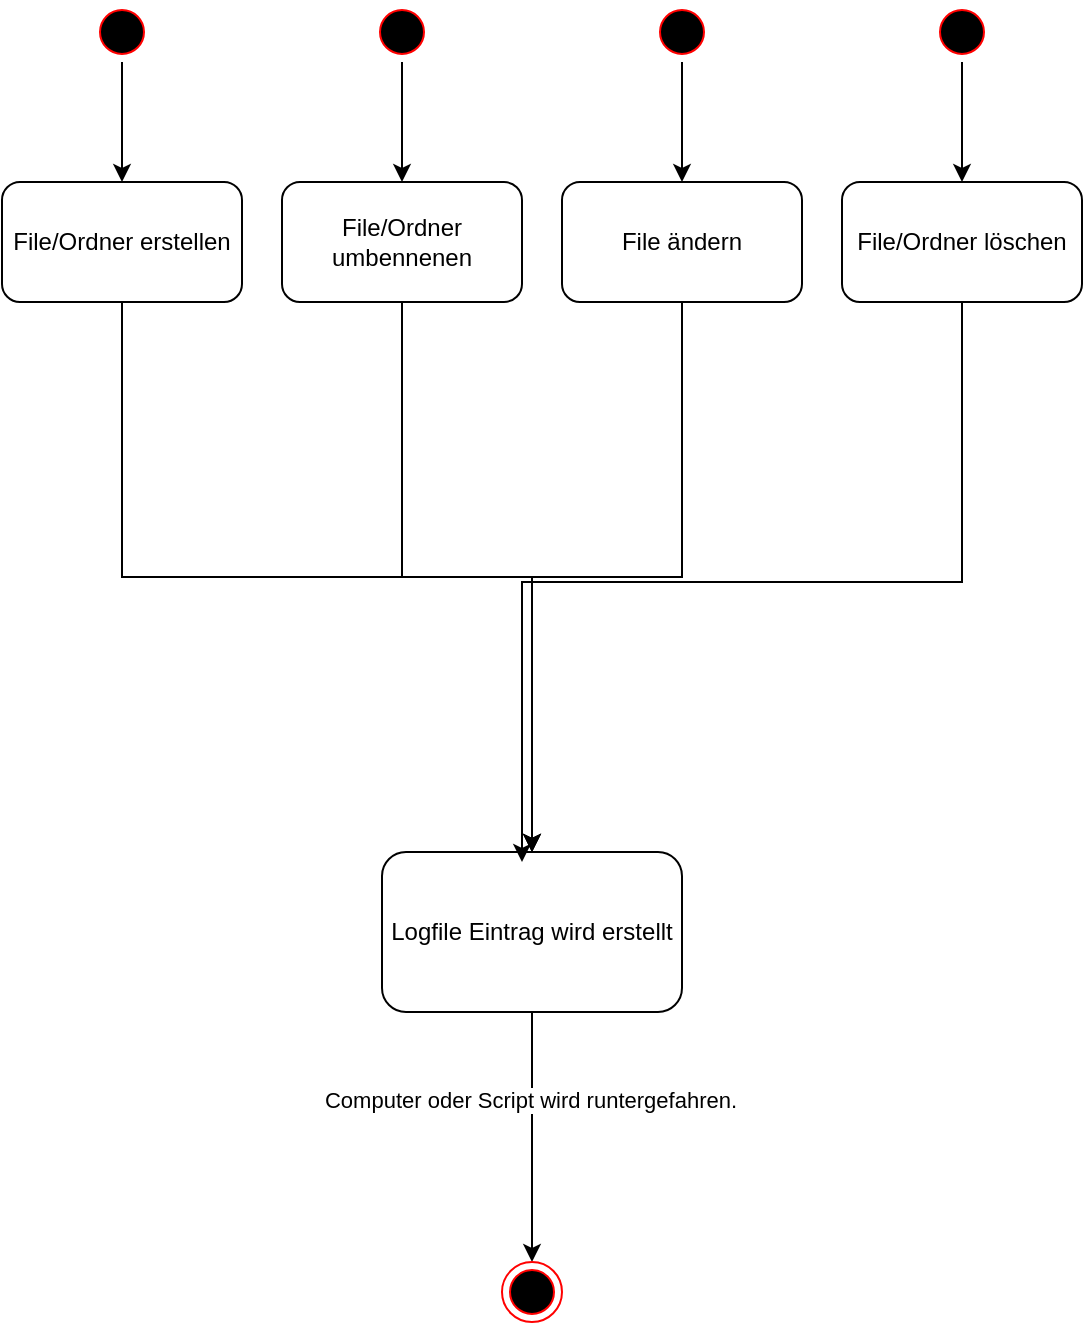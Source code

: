<mxfile version="15.9.1" type="device"><diagram id="yuTgDKVjAbt_Fd_Nv_Xt" name="Page-1"><mxGraphModel dx="2062" dy="1132" grid="1" gridSize="10" guides="1" tooltips="1" connect="1" arrows="1" fold="1" page="1" pageScale="1" pageWidth="827" pageHeight="1169" math="0" shadow="0"><root><mxCell id="0"/><mxCell id="1" parent="0"/><mxCell id="iCCDxgiuW_Ff9el5lUKC-17" style="edgeStyle=orthogonalEdgeStyle;rounded=0;orthogonalLoop=1;jettySize=auto;html=1;exitX=0.5;exitY=1;exitDx=0;exitDy=0;" edge="1" parent="1" source="iCCDxgiuW_Ff9el5lUKC-1" target="iCCDxgiuW_Ff9el5lUKC-3"><mxGeometry relative="1" as="geometry"/></mxCell><mxCell id="iCCDxgiuW_Ff9el5lUKC-1" value="" style="ellipse;html=1;shape=startState;fillColor=#000000;strokeColor=#ff0000;" vertex="1" parent="1"><mxGeometry x="375" y="80" width="30" height="30" as="geometry"/></mxCell><mxCell id="iCCDxgiuW_Ff9el5lUKC-5" style="edgeStyle=orthogonalEdgeStyle;rounded=0;orthogonalLoop=1;jettySize=auto;html=1;exitX=0.5;exitY=1;exitDx=0;exitDy=0;entryX=0.5;entryY=0;entryDx=0;entryDy=0;" edge="1" parent="1" source="iCCDxgiuW_Ff9el5lUKC-3" target="iCCDxgiuW_Ff9el5lUKC-4"><mxGeometry relative="1" as="geometry"/></mxCell><mxCell id="iCCDxgiuW_Ff9el5lUKC-3" value="File/Ordner umbennenen" style="rounded=1;whiteSpace=wrap;html=1;" vertex="1" parent="1"><mxGeometry x="330" y="170" width="120" height="60" as="geometry"/></mxCell><mxCell id="iCCDxgiuW_Ff9el5lUKC-20" style="edgeStyle=orthogonalEdgeStyle;rounded=0;orthogonalLoop=1;jettySize=auto;html=1;exitX=0.5;exitY=1;exitDx=0;exitDy=0;" edge="1" parent="1" source="iCCDxgiuW_Ff9el5lUKC-4" target="iCCDxgiuW_Ff9el5lUKC-19"><mxGeometry relative="1" as="geometry"/></mxCell><mxCell id="iCCDxgiuW_Ff9el5lUKC-21" value="Computer oder Script wird runtergefahren." style="edgeLabel;html=1;align=center;verticalAlign=middle;resizable=0;points=[];" vertex="1" connectable="0" parent="iCCDxgiuW_Ff9el5lUKC-20"><mxGeometry x="-0.296" y="-1" relative="1" as="geometry"><mxPoint as="offset"/></mxGeometry></mxCell><mxCell id="iCCDxgiuW_Ff9el5lUKC-4" value="&lt;span&gt;Logfile Eintrag wird erstellt&lt;/span&gt;" style="rounded=1;whiteSpace=wrap;html=1;" vertex="1" parent="1"><mxGeometry x="380" y="505" width="150" height="80" as="geometry"/></mxCell><mxCell id="iCCDxgiuW_Ff9el5lUKC-16" style="edgeStyle=orthogonalEdgeStyle;rounded=0;orthogonalLoop=1;jettySize=auto;html=1;exitX=0.5;exitY=1;exitDx=0;exitDy=0;" edge="1" parent="1" source="iCCDxgiuW_Ff9el5lUKC-6" target="iCCDxgiuW_Ff9el5lUKC-7"><mxGeometry relative="1" as="geometry"/></mxCell><mxCell id="iCCDxgiuW_Ff9el5lUKC-6" value="" style="ellipse;html=1;shape=startState;fillColor=#000000;strokeColor=#ff0000;" vertex="1" parent="1"><mxGeometry x="515" y="80" width="30" height="30" as="geometry"/></mxCell><mxCell id="iCCDxgiuW_Ff9el5lUKC-12" style="edgeStyle=orthogonalEdgeStyle;rounded=0;orthogonalLoop=1;jettySize=auto;html=1;exitX=0.5;exitY=1;exitDx=0;exitDy=0;entryX=0.5;entryY=0;entryDx=0;entryDy=0;" edge="1" parent="1" source="iCCDxgiuW_Ff9el5lUKC-7" target="iCCDxgiuW_Ff9el5lUKC-4"><mxGeometry relative="1" as="geometry"/></mxCell><mxCell id="iCCDxgiuW_Ff9el5lUKC-7" value="File ändern" style="rounded=1;whiteSpace=wrap;html=1;" vertex="1" parent="1"><mxGeometry x="470" y="170" width="120" height="60" as="geometry"/></mxCell><mxCell id="iCCDxgiuW_Ff9el5lUKC-18" style="edgeStyle=orthogonalEdgeStyle;rounded=0;orthogonalLoop=1;jettySize=auto;html=1;exitX=0.5;exitY=1;exitDx=0;exitDy=0;" edge="1" parent="1" source="iCCDxgiuW_Ff9el5lUKC-8" target="iCCDxgiuW_Ff9el5lUKC-9"><mxGeometry relative="1" as="geometry"/></mxCell><mxCell id="iCCDxgiuW_Ff9el5lUKC-8" value="" style="ellipse;html=1;shape=startState;fillColor=#000000;strokeColor=#ff0000;" vertex="1" parent="1"><mxGeometry x="235" y="80" width="30" height="30" as="geometry"/></mxCell><mxCell id="iCCDxgiuW_Ff9el5lUKC-14" style="edgeStyle=orthogonalEdgeStyle;rounded=0;orthogonalLoop=1;jettySize=auto;html=1;exitX=0.5;exitY=1;exitDx=0;exitDy=0;entryX=0.5;entryY=0;entryDx=0;entryDy=0;" edge="1" parent="1" source="iCCDxgiuW_Ff9el5lUKC-9" target="iCCDxgiuW_Ff9el5lUKC-4"><mxGeometry relative="1" as="geometry"/></mxCell><mxCell id="iCCDxgiuW_Ff9el5lUKC-9" value="File/Ordner erstellen" style="rounded=1;whiteSpace=wrap;html=1;" vertex="1" parent="1"><mxGeometry x="190" y="170" width="120" height="60" as="geometry"/></mxCell><mxCell id="iCCDxgiuW_Ff9el5lUKC-15" style="edgeStyle=orthogonalEdgeStyle;rounded=0;orthogonalLoop=1;jettySize=auto;html=1;exitX=0.5;exitY=1;exitDx=0;exitDy=0;" edge="1" parent="1" source="iCCDxgiuW_Ff9el5lUKC-10" target="iCCDxgiuW_Ff9el5lUKC-11"><mxGeometry relative="1" as="geometry"/></mxCell><mxCell id="iCCDxgiuW_Ff9el5lUKC-10" value="" style="ellipse;html=1;shape=startState;fillColor=#000000;strokeColor=#ff0000;" vertex="1" parent="1"><mxGeometry x="655" y="80" width="30" height="30" as="geometry"/></mxCell><mxCell id="iCCDxgiuW_Ff9el5lUKC-13" style="edgeStyle=orthogonalEdgeStyle;rounded=0;orthogonalLoop=1;jettySize=auto;html=1;exitX=0.5;exitY=1;exitDx=0;exitDy=0;" edge="1" parent="1" source="iCCDxgiuW_Ff9el5lUKC-11"><mxGeometry relative="1" as="geometry"><mxPoint x="450" y="510" as="targetPoint"/><Array as="points"><mxPoint x="670" y="370"/><mxPoint x="450" y="370"/></Array></mxGeometry></mxCell><mxCell id="iCCDxgiuW_Ff9el5lUKC-11" value="File/Ordner löschen" style="rounded=1;whiteSpace=wrap;html=1;" vertex="1" parent="1"><mxGeometry x="610" y="170" width="120" height="60" as="geometry"/></mxCell><mxCell id="iCCDxgiuW_Ff9el5lUKC-19" value="" style="ellipse;html=1;shape=endState;fillColor=#000000;strokeColor=#ff0000;" vertex="1" parent="1"><mxGeometry x="440" y="710" width="30" height="30" as="geometry"/></mxCell></root></mxGraphModel></diagram></mxfile>